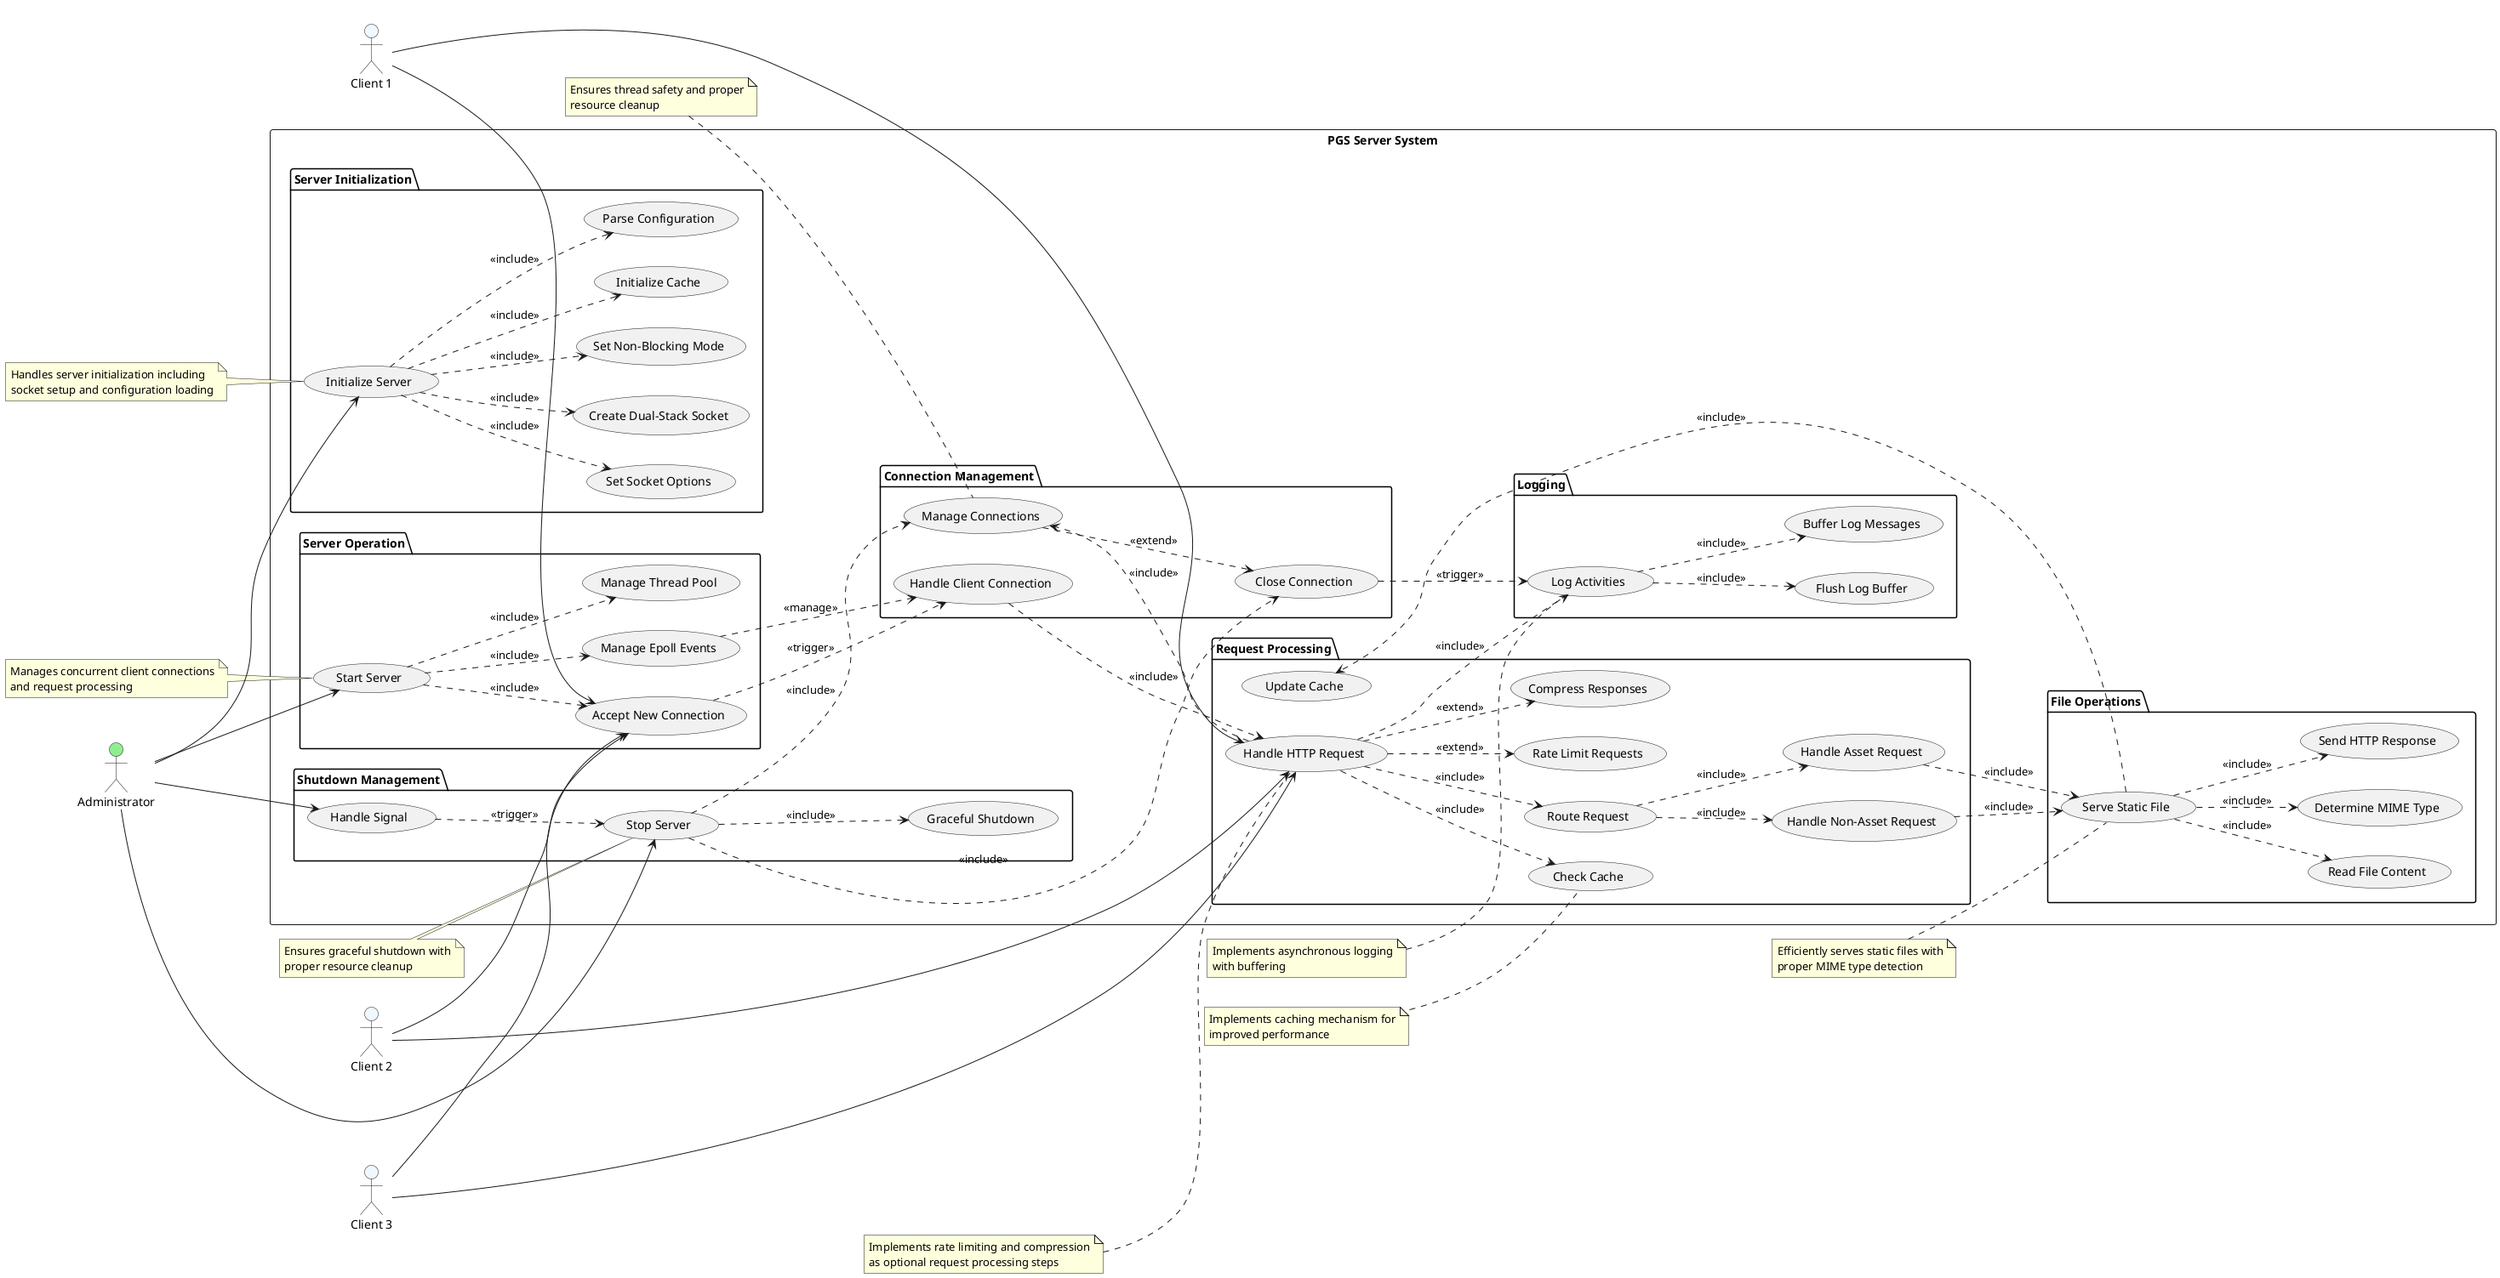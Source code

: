 @startuml server-usecase

' Layout direction
left to right direction

' Actor definitions
:Client 1: as Client1 #aliceblue
:Client 2: as Client2 #aliceblue
:Client 3: as Client3 #aliceblue
:Administrator: as Admin #lightgreen

' System boundary
rectangle "PGS Server System" {
    ' Server Initialization
    package "Server Initialization" {
        usecase "Initialize Server" as UC1
        usecase "Parse Configuration" as UC2
        usecase "Set Socket Options" as UC22
        usecase "Create Dual-Stack Socket" as UC23
        usecase "Set Non-Blocking Mode" as UC24
        usecase "Initialize Cache" as UC29
    }

    ' Server Operation
    package "Server Operation" {
        usecase "Start Server" as UC3
        usecase "Accept New Connection" as UC4
        usecase "Manage Thread Pool" as UC12
        usecase "Manage Epoll Events" as UC13
    }

    ' Request Handling
    package "Request Processing" {
        usecase "Handle HTTP Request" as UC5
        usecase "Route Request" as UC6
        usecase "Handle Asset Request" as UC18
        usecase "Handle Non-Asset Request" as UC19
        usecase "Rate Limit Requests" as UC27
        usecase "Compress Responses" as UC28
        usecase "Check Cache" as UC30
        usecase "Update Cache" as UC31
    }

    ' File Operations
    package "File Operations" {
        usecase "Serve Static File" as UC7
        usecase "Read File Content" as UC15
        usecase "Determine MIME Type" as UC16
        usecase "Send HTTP Response" as UC14
    }

    ' Connection Management
    package "Connection Management" {
        usecase "Manage Connections" as UC8
        usecase "Handle Client Connection" as UC11
        usecase "Close Connection" as UC17
    }

    ' Logging System
    package "Logging" {
        usecase "Log Activities" as UC9
        usecase "Buffer Log Messages" as UC20
        usecase "Flush Log Buffer" as UC21
    }

    ' Server Shutdown
    package "Shutdown Management" {
        usecase "Stop Server" as UC10
        usecase "Handle Signal" as UC25
        usecase "Graceful Shutdown" as UC26
    }
}

' Actor relationships
Client1 --> UC4
Client1 --> UC5
Client2 --> UC4
Client2 --> UC5
Client3 --> UC4
Client3 --> UC5
Admin --> UC1
Admin --> UC3
Admin --> UC10
Admin --> UC25

' Include relationships
UC1 ..> UC2 : <<include>>
UC1 ..> UC22 : <<include>>
UC1 ..> UC23 : <<include>>
UC1 ..> UC24 : <<include>>
UC1 ..> UC29 : <<include>>

UC3 ..> UC4 : <<include>>
UC3 ..> UC12 : <<include>>
UC3 ..> UC13 : <<include>>

UC4 ..> UC11 : <<trigger>>

UC5 ..> UC6 : <<include>>
UC5 ..> UC8 : <<include>>
UC5 ..> UC9 : <<include>>
UC5 ..> UC27 : <<extend>>
UC5 ..> UC28 : <<extend>>
UC5 ..> UC30 : <<include>>

UC6 ..> UC18 : <<include>>
UC6 ..> UC19 : <<include>>

UC7 ..> UC15 : <<include>>
UC7 ..> UC16 : <<include>>
UC7 ..> UC14 : <<include>>
UC7 ..> UC31 : <<include>>

UC8 ..> UC17 : <<extend>>

UC9 ..> UC20 : <<include>>
UC9 ..> UC21 : <<include>>

UC10 ..> UC8 : <<include>>
UC10 ..> UC17 : <<include>>
UC10 ..> UC26 : <<include>>

UC11 ..> UC5 : <<include>>

UC13 ..> UC11 : <<manage>>

UC17 ..> UC9 : <<trigger>>

UC18 ..> UC7 : <<include>>
UC19 ..> UC7 : <<include>>

UC25 ..> UC10 : <<trigger>>

' Notes
note "Handles server initialization including\nsocket setup and configuration loading" as N1
N1 .. UC1

note "Manages concurrent client connections\nand request processing" as N2
N2 .. UC3

note "Implements rate limiting and compression\nas optional request processing steps" as N3
N3 .. UC5

note "Efficiently serves static files with\nproper MIME type detection" as N4
N4 .. UC7

note "Ensures thread safety and proper\nresource cleanup" as N5
N5 .. UC8

note "Implements asynchronous logging\nwith buffering" as N6
N6 .. UC9

note "Ensures graceful shutdown with\nproper resource cleanup" as N7
N7 .. UC10

note "Implements caching mechanism for\nimproved performance" as N8
N8 .. UC30

@enduml